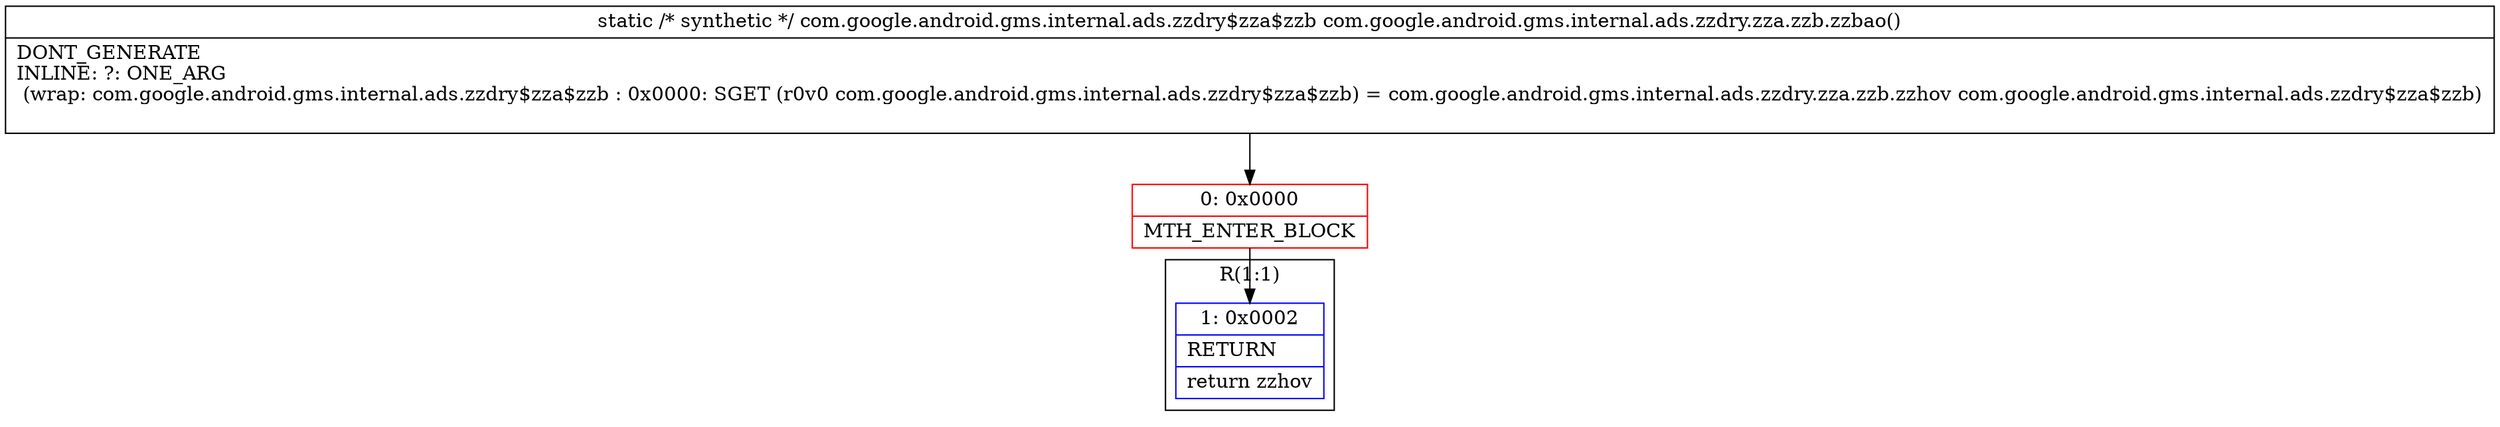 digraph "CFG forcom.google.android.gms.internal.ads.zzdry.zza.zzb.zzbao()Lcom\/google\/android\/gms\/internal\/ads\/zzdry$zza$zzb;" {
subgraph cluster_Region_1935686833 {
label = "R(1:1)";
node [shape=record,color=blue];
Node_1 [shape=record,label="{1\:\ 0x0002|RETURN\l|return zzhov\l}"];
}
Node_0 [shape=record,color=red,label="{0\:\ 0x0000|MTH_ENTER_BLOCK\l}"];
MethodNode[shape=record,label="{static \/* synthetic *\/ com.google.android.gms.internal.ads.zzdry$zza$zzb com.google.android.gms.internal.ads.zzdry.zza.zzb.zzbao()  | DONT_GENERATE\lINLINE: ?: ONE_ARG  \l  (wrap: com.google.android.gms.internal.ads.zzdry$zza$zzb : 0x0000: SGET  (r0v0 com.google.android.gms.internal.ads.zzdry$zza$zzb) =  com.google.android.gms.internal.ads.zzdry.zza.zzb.zzhov com.google.android.gms.internal.ads.zzdry$zza$zzb)\l\l}"];
MethodNode -> Node_0;
Node_0 -> Node_1;
}

